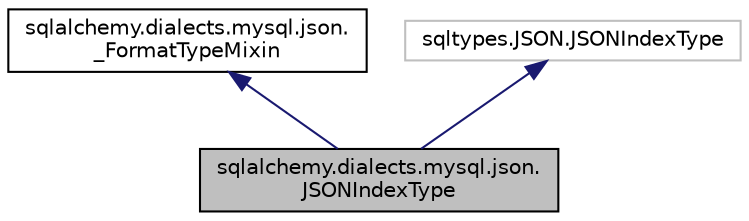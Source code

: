 digraph "sqlalchemy.dialects.mysql.json.JSONIndexType"
{
 // LATEX_PDF_SIZE
  edge [fontname="Helvetica",fontsize="10",labelfontname="Helvetica",labelfontsize="10"];
  node [fontname="Helvetica",fontsize="10",shape=record];
  Node1 [label="sqlalchemy.dialects.mysql.json.\lJSONIndexType",height=0.2,width=0.4,color="black", fillcolor="grey75", style="filled", fontcolor="black",tooltip=" "];
  Node2 -> Node1 [dir="back",color="midnightblue",fontsize="10",style="solid",fontname="Helvetica"];
  Node2 [label="sqlalchemy.dialects.mysql.json.\l_FormatTypeMixin",height=0.2,width=0.4,color="black", fillcolor="white", style="filled",URL="$classsqlalchemy_1_1dialects_1_1mysql_1_1json_1_1__FormatTypeMixin.html",tooltip=" "];
  Node3 -> Node1 [dir="back",color="midnightblue",fontsize="10",style="solid",fontname="Helvetica"];
  Node3 [label="sqltypes.JSON.JSONIndexType",height=0.2,width=0.4,color="grey75", fillcolor="white", style="filled",tooltip=" "];
}
